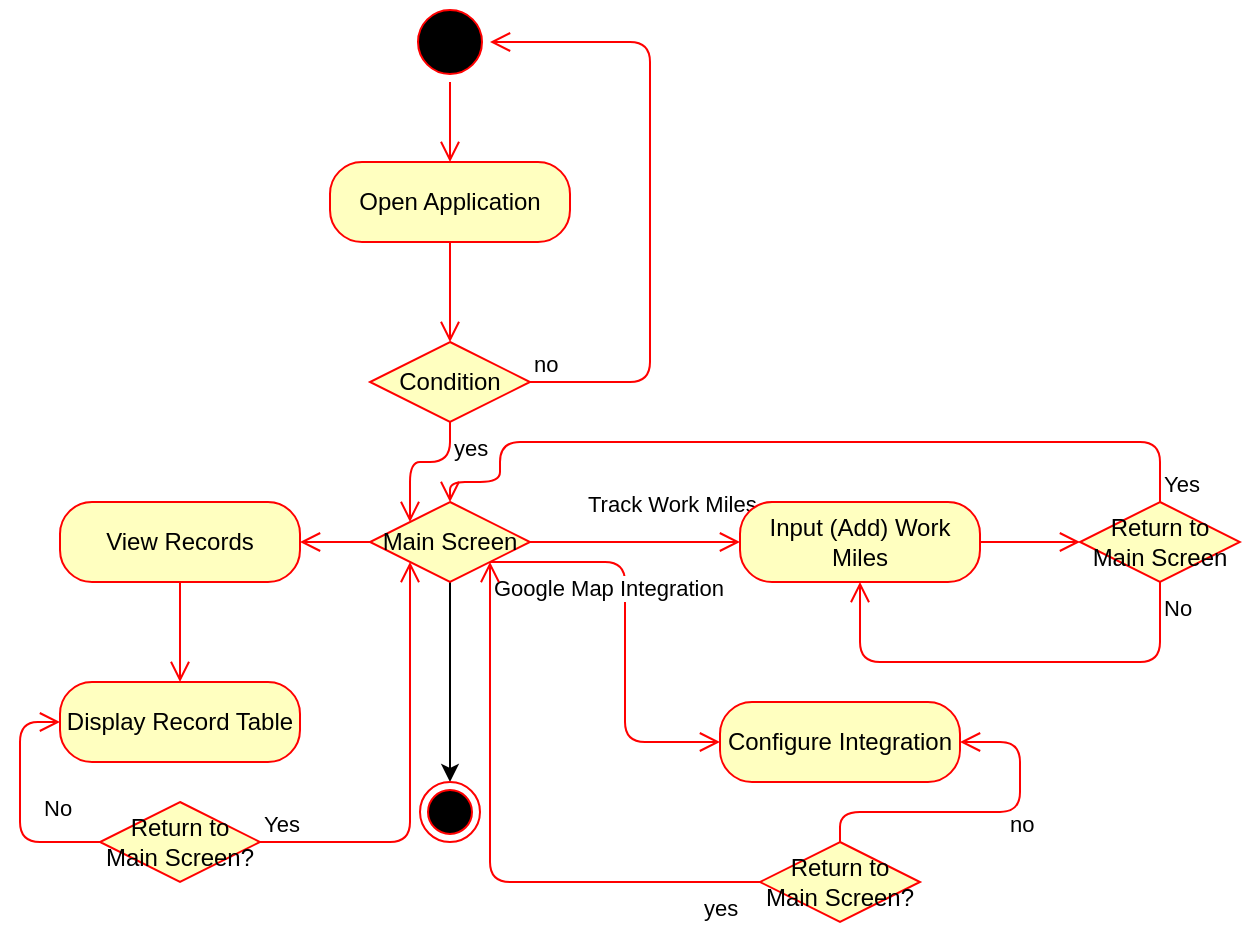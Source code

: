 <mxfile version="14.5.8" type="github"><diagram id="wYBN3OVyFF_QrZBscij-" name="Page-1"><mxGraphModel dx="1333" dy="813" grid="1" gridSize="10" guides="1" tooltips="1" connect="1" arrows="1" fold="1" page="1" pageScale="1" pageWidth="850" pageHeight="1100" math="0" shadow="0"><root><mxCell id="0"/><mxCell id="1" parent="0"/><mxCell id="LbvCTRZSXGQxMDePPMeD-3" value="" style="ellipse;html=1;shape=startState;fillColor=#000000;strokeColor=#ff0000;" parent="1" vertex="1"><mxGeometry x="335" y="130" width="40" height="40" as="geometry"/></mxCell><mxCell id="LbvCTRZSXGQxMDePPMeD-4" value="" style="edgeStyle=orthogonalEdgeStyle;html=1;verticalAlign=bottom;endArrow=open;endSize=8;strokeColor=#ff0000;entryX=0.5;entryY=0;entryDx=0;entryDy=0;" parent="1" source="LbvCTRZSXGQxMDePPMeD-3" target="LbvCTRZSXGQxMDePPMeD-11" edge="1"><mxGeometry relative="1" as="geometry"><mxPoint x="355" y="250" as="targetPoint"/><Array as="points"/></mxGeometry></mxCell><mxCell id="LbvCTRZSXGQxMDePPMeD-11" value="Open Application" style="rounded=1;whiteSpace=wrap;html=1;arcSize=40;fontColor=#000000;fillColor=#ffffc0;strokeColor=#ff0000;" parent="1" vertex="1"><mxGeometry x="295" y="210" width="120" height="40" as="geometry"/></mxCell><mxCell id="LbvCTRZSXGQxMDePPMeD-12" value="" style="edgeStyle=orthogonalEdgeStyle;html=1;verticalAlign=bottom;endArrow=open;endSize=8;strokeColor=#ff0000;entryX=0.5;entryY=0;entryDx=0;entryDy=0;" parent="1" source="LbvCTRZSXGQxMDePPMeD-11" target="LbvCTRZSXGQxMDePPMeD-13" edge="1"><mxGeometry relative="1" as="geometry"><mxPoint x="355" y="350" as="targetPoint"/></mxGeometry></mxCell><mxCell id="LbvCTRZSXGQxMDePPMeD-13" value="Condition" style="rhombus;whiteSpace=wrap;html=1;fillColor=#ffffc0;strokeColor=#ff0000;" parent="1" vertex="1"><mxGeometry x="315" y="300" width="80" height="40" as="geometry"/></mxCell><mxCell id="LbvCTRZSXGQxMDePPMeD-14" value="no" style="edgeStyle=orthogonalEdgeStyle;html=1;align=left;verticalAlign=bottom;endArrow=open;endSize=8;strokeColor=#ff0000;entryX=1;entryY=0.5;entryDx=0;entryDy=0;exitX=1;exitY=0.5;exitDx=0;exitDy=0;" parent="1" source="LbvCTRZSXGQxMDePPMeD-13" target="LbvCTRZSXGQxMDePPMeD-3" edge="1"><mxGeometry x="-1" relative="1" as="geometry"><mxPoint x="495" y="150" as="targetPoint"/><Array as="points"><mxPoint x="455" y="320"/><mxPoint x="455" y="150"/></Array></mxGeometry></mxCell><mxCell id="LbvCTRZSXGQxMDePPMeD-15" value="yes" style="edgeStyle=orthogonalEdgeStyle;html=1;align=left;verticalAlign=top;endArrow=open;endSize=8;strokeColor=#ff0000;entryX=0;entryY=0;entryDx=0;entryDy=0;" parent="1" source="LbvCTRZSXGQxMDePPMeD-13" target="LbvCTRZSXGQxMDePPMeD-18" edge="1"><mxGeometry x="-1" relative="1" as="geometry"><mxPoint x="355" y="450" as="targetPoint"/></mxGeometry></mxCell><mxCell id="LbvCTRZSXGQxMDePPMeD-44" style="edgeStyle=orthogonalEdgeStyle;rounded=0;orthogonalLoop=1;jettySize=auto;html=1;exitX=0.5;exitY=1;exitDx=0;exitDy=0;entryX=0.5;entryY=0;entryDx=0;entryDy=0;" parent="1" source="LbvCTRZSXGQxMDePPMeD-18" target="LbvCTRZSXGQxMDePPMeD-40" edge="1"><mxGeometry relative="1" as="geometry"><mxPoint x="355" y="510" as="targetPoint"/></mxGeometry></mxCell><mxCell id="LbvCTRZSXGQxMDePPMeD-18" value="Main Screen " style="rhombus;whiteSpace=wrap;html=1;fillColor=#ffffc0;strokeColor=#ff0000;" parent="1" vertex="1"><mxGeometry x="315" y="380" width="80" height="40" as="geometry"/></mxCell><mxCell id="LbvCTRZSXGQxMDePPMeD-19" value="Track Work Miles" style="edgeStyle=orthogonalEdgeStyle;html=1;align=left;verticalAlign=bottom;endArrow=open;endSize=8;strokeColor=#ff0000;entryX=0;entryY=0.5;entryDx=0;entryDy=0;exitX=1;exitY=0.5;exitDx=0;exitDy=0;" parent="1" source="LbvCTRZSXGQxMDePPMeD-18" target="LbvCTRZSXGQxMDePPMeD-21" edge="1"><mxGeometry x="-0.481" y="10" relative="1" as="geometry"><mxPoint x="495" y="470" as="targetPoint"/><mxPoint as="offset"/></mxGeometry></mxCell><mxCell id="LbvCTRZSXGQxMDePPMeD-20" value="Google Map Integration" style="edgeStyle=orthogonalEdgeStyle;html=1;align=left;verticalAlign=top;endArrow=open;endSize=8;strokeColor=#ff0000;entryX=0;entryY=0.5;entryDx=0;entryDy=0;exitX=1;exitY=1;exitDx=0;exitDy=0;" parent="1" source="LbvCTRZSXGQxMDePPMeD-18" target="LbvCTRZSXGQxMDePPMeD-34" edge="1"><mxGeometry x="-1" relative="1" as="geometry"><mxPoint x="355" y="470" as="targetPoint"/></mxGeometry></mxCell><mxCell id="LbvCTRZSXGQxMDePPMeD-21" value="Input (Add) Work Miles" style="rounded=1;whiteSpace=wrap;html=1;arcSize=40;fontColor=#000000;fillColor=#ffffc0;strokeColor=#ff0000;" parent="1" vertex="1"><mxGeometry x="500" y="380" width="120" height="40" as="geometry"/></mxCell><mxCell id="LbvCTRZSXGQxMDePPMeD-22" value="" style="edgeStyle=orthogonalEdgeStyle;html=1;verticalAlign=bottom;endArrow=open;endSize=8;strokeColor=#ff0000;exitX=1;exitY=0.5;exitDx=0;exitDy=0;entryX=0;entryY=0.5;entryDx=0;entryDy=0;" parent="1" source="LbvCTRZSXGQxMDePPMeD-21" target="LbvCTRZSXGQxMDePPMeD-28" edge="1"><mxGeometry relative="1" as="geometry"><mxPoint x="670" y="400" as="targetPoint"/></mxGeometry></mxCell><mxCell id="LbvCTRZSXGQxMDePPMeD-28" value="Return to Main Screen" style="rhombus;whiteSpace=wrap;html=1;fillColor=#ffffc0;strokeColor=#ff0000;" parent="1" vertex="1"><mxGeometry x="670" y="380" width="80" height="40" as="geometry"/></mxCell><mxCell id="LbvCTRZSXGQxMDePPMeD-29" value="Yes" style="edgeStyle=orthogonalEdgeStyle;html=1;align=left;verticalAlign=bottom;endArrow=open;endSize=8;strokeColor=#ff0000;" parent="1" source="LbvCTRZSXGQxMDePPMeD-28" edge="1"><mxGeometry x="-1" relative="1" as="geometry"><mxPoint x="355" y="380" as="targetPoint"/><Array as="points"><mxPoint x="710" y="350"/><mxPoint x="380" y="350"/><mxPoint x="380" y="370"/><mxPoint x="355" y="370"/></Array></mxGeometry></mxCell><mxCell id="LbvCTRZSXGQxMDePPMeD-30" value="No" style="edgeStyle=orthogonalEdgeStyle;html=1;align=left;verticalAlign=top;endArrow=open;endSize=8;strokeColor=#ff0000;entryX=0.5;entryY=1;entryDx=0;entryDy=0;" parent="1" source="LbvCTRZSXGQxMDePPMeD-28" target="LbvCTRZSXGQxMDePPMeD-21" edge="1"><mxGeometry x="-1" relative="1" as="geometry"><mxPoint x="730" y="480" as="targetPoint"/><Array as="points"><mxPoint x="710" y="460"/><mxPoint x="560" y="460"/></Array></mxGeometry></mxCell><mxCell id="LbvCTRZSXGQxMDePPMeD-31" value="View Records" style="rounded=1;whiteSpace=wrap;html=1;arcSize=40;fontColor=#000000;fillColor=#ffffc0;strokeColor=#ff0000;" parent="1" vertex="1"><mxGeometry x="160" y="380" width="120" height="40" as="geometry"/></mxCell><mxCell id="LbvCTRZSXGQxMDePPMeD-32" value="" style="edgeStyle=orthogonalEdgeStyle;html=1;verticalAlign=bottom;endArrow=open;endSize=8;strokeColor=#ff0000;entryX=0.5;entryY=0;entryDx=0;entryDy=0;" parent="1" source="LbvCTRZSXGQxMDePPMeD-31" target="LbvCTRZSXGQxMDePPMeD-45" edge="1"><mxGeometry relative="1" as="geometry"><mxPoint x="220" y="460" as="targetPoint"/></mxGeometry></mxCell><mxCell id="LbvCTRZSXGQxMDePPMeD-34" value="Configure Integration" style="rounded=1;whiteSpace=wrap;html=1;arcSize=40;fontColor=#000000;fillColor=#ffffc0;strokeColor=#ff0000;" parent="1" vertex="1"><mxGeometry x="490" y="480" width="120" height="40" as="geometry"/></mxCell><mxCell id="LbvCTRZSXGQxMDePPMeD-40" value="" style="ellipse;html=1;shape=endState;fillColor=#000000;strokeColor=#ff0000;" parent="1" vertex="1"><mxGeometry x="340" y="520" width="30" height="30" as="geometry"/></mxCell><mxCell id="LbvCTRZSXGQxMDePPMeD-42" value="" style="edgeStyle=orthogonalEdgeStyle;html=1;verticalAlign=bottom;endArrow=open;endSize=8;strokeColor=#ff0000;exitX=0;exitY=0.5;exitDx=0;exitDy=0;entryX=1;entryY=0.5;entryDx=0;entryDy=0;" parent="1" source="LbvCTRZSXGQxMDePPMeD-18" target="LbvCTRZSXGQxMDePPMeD-31" edge="1"><mxGeometry relative="1" as="geometry"><mxPoint x="370" y="480" as="targetPoint"/><mxPoint x="325" y="460" as="sourcePoint"/></mxGeometry></mxCell><mxCell id="LbvCTRZSXGQxMDePPMeD-45" value="Display Record Table" style="rounded=1;whiteSpace=wrap;html=1;arcSize=40;fontColor=#000000;fillColor=#ffffc0;strokeColor=#ff0000;" parent="1" vertex="1"><mxGeometry x="160" y="470" width="120" height="40" as="geometry"/></mxCell><mxCell id="LbvCTRZSXGQxMDePPMeD-49" value="Return to Main Screen?" style="rhombus;whiteSpace=wrap;html=1;fillColor=#ffffc0;strokeColor=#ff0000;" parent="1" vertex="1"><mxGeometry x="180" y="530" width="80" height="40" as="geometry"/></mxCell><mxCell id="LbvCTRZSXGQxMDePPMeD-50" value="Yes" style="edgeStyle=orthogonalEdgeStyle;html=1;align=left;verticalAlign=bottom;endArrow=open;endSize=8;strokeColor=#ff0000;entryX=0;entryY=1;entryDx=0;entryDy=0;" parent="1" source="LbvCTRZSXGQxMDePPMeD-49" target="LbvCTRZSXGQxMDePPMeD-18" edge="1"><mxGeometry x="-1" relative="1" as="geometry"><mxPoint x="360" y="550" as="targetPoint"/></mxGeometry></mxCell><mxCell id="LbvCTRZSXGQxMDePPMeD-51" value="No" style="edgeStyle=orthogonalEdgeStyle;html=1;align=left;verticalAlign=top;endArrow=open;endSize=8;strokeColor=#ff0000;entryX=0;entryY=0.5;entryDx=0;entryDy=0;" parent="1" source="LbvCTRZSXGQxMDePPMeD-49" target="LbvCTRZSXGQxMDePPMeD-45" edge="1"><mxGeometry x="0.168" y="-10" relative="1" as="geometry"><mxPoint x="220" y="630" as="targetPoint"/><Array as="points"><mxPoint x="140" y="550"/><mxPoint x="140" y="490"/></Array><mxPoint as="offset"/></mxGeometry></mxCell><mxCell id="LbvCTRZSXGQxMDePPMeD-53" value="Return to Main Screen?" style="rhombus;whiteSpace=wrap;html=1;fillColor=#ffffc0;strokeColor=#ff0000;" parent="1" vertex="1"><mxGeometry x="510" y="550" width="80" height="40" as="geometry"/></mxCell><mxCell id="LbvCTRZSXGQxMDePPMeD-54" value="no" style="edgeStyle=orthogonalEdgeStyle;html=1;align=left;verticalAlign=bottom;endArrow=open;endSize=8;strokeColor=#ff0000;entryX=1;entryY=0.5;entryDx=0;entryDy=0;" parent="1" source="LbvCTRZSXGQxMDePPMeD-53" target="LbvCTRZSXGQxMDePPMeD-34" edge="1"><mxGeometry x="0.154" y="-15" relative="1" as="geometry"><mxPoint x="650" y="580" as="targetPoint"/><Array as="points"><mxPoint x="550" y="535"/><mxPoint x="640" y="535"/><mxPoint x="640" y="500"/></Array><mxPoint as="offset"/></mxGeometry></mxCell><mxCell id="LbvCTRZSXGQxMDePPMeD-55" value="yes" style="edgeStyle=orthogonalEdgeStyle;html=1;align=left;verticalAlign=top;endArrow=open;endSize=8;strokeColor=#ff0000;entryX=1;entryY=1;entryDx=0;entryDy=0;" parent="1" source="LbvCTRZSXGQxMDePPMeD-53" target="LbvCTRZSXGQxMDePPMeD-18" edge="1"><mxGeometry x="-0.796" relative="1" as="geometry"><mxPoint x="510" y="660" as="targetPoint"/><mxPoint as="offset"/></mxGeometry></mxCell></root></mxGraphModel></diagram></mxfile>